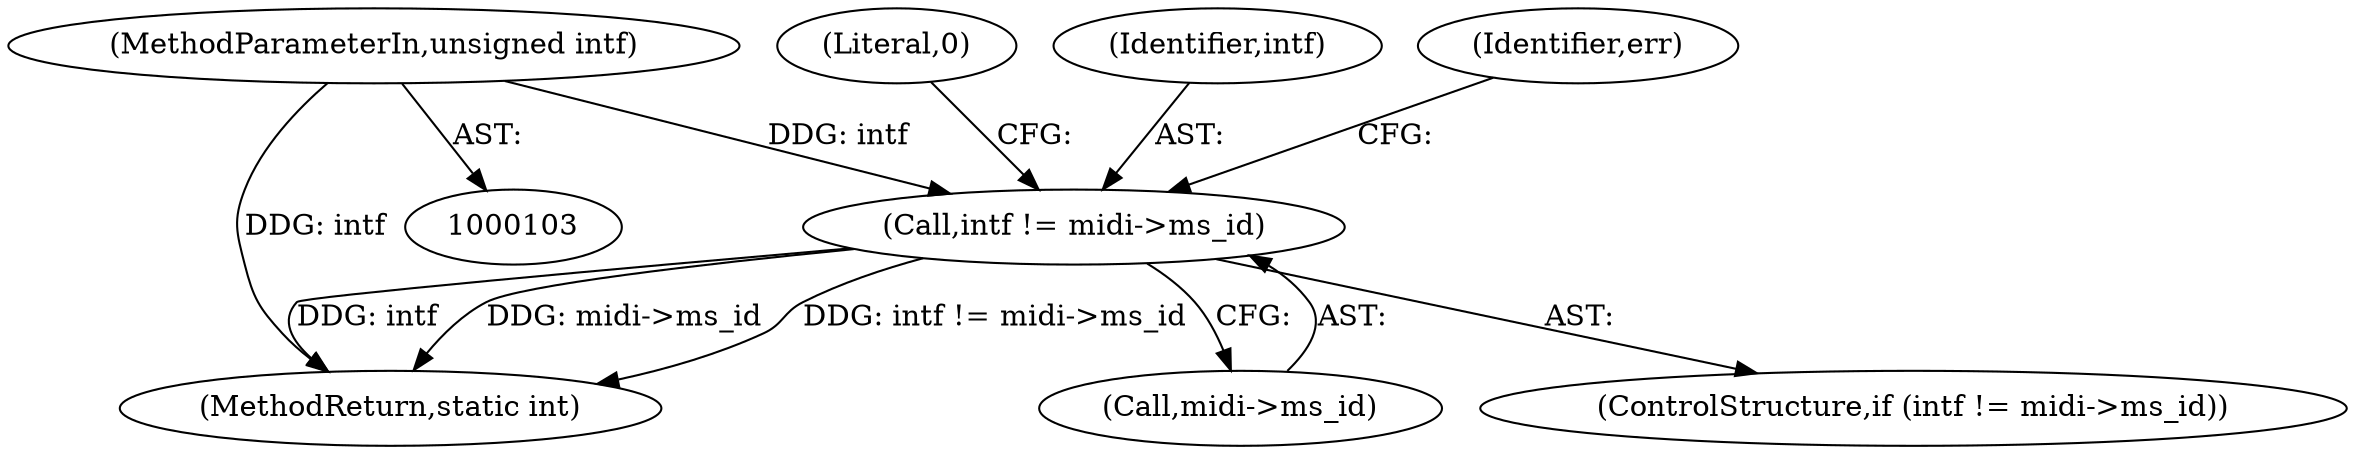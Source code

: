 digraph "0_linux_7fafcfdf6377b18b2a726ea554d6e593ba44349f@pointer" {
"1000116" [label="(Call,intf != midi->ms_id)"];
"1000105" [label="(MethodParameterIn,unsigned intf)"];
"1000115" [label="(ControlStructure,if (intf != midi->ms_id))"];
"1000116" [label="(Call,intf != midi->ms_id)"];
"1000122" [label="(Literal,0)"];
"1000117" [label="(Identifier,intf)"];
"1000105" [label="(MethodParameterIn,unsigned intf)"];
"1000260" [label="(MethodReturn,static int)"];
"1000118" [label="(Call,midi->ms_id)"];
"1000124" [label="(Identifier,err)"];
"1000116" -> "1000115"  [label="AST: "];
"1000116" -> "1000118"  [label="CFG: "];
"1000117" -> "1000116"  [label="AST: "];
"1000118" -> "1000116"  [label="AST: "];
"1000122" -> "1000116"  [label="CFG: "];
"1000124" -> "1000116"  [label="CFG: "];
"1000116" -> "1000260"  [label="DDG: intf"];
"1000116" -> "1000260"  [label="DDG: midi->ms_id"];
"1000116" -> "1000260"  [label="DDG: intf != midi->ms_id"];
"1000105" -> "1000116"  [label="DDG: intf"];
"1000105" -> "1000103"  [label="AST: "];
"1000105" -> "1000260"  [label="DDG: intf"];
}

